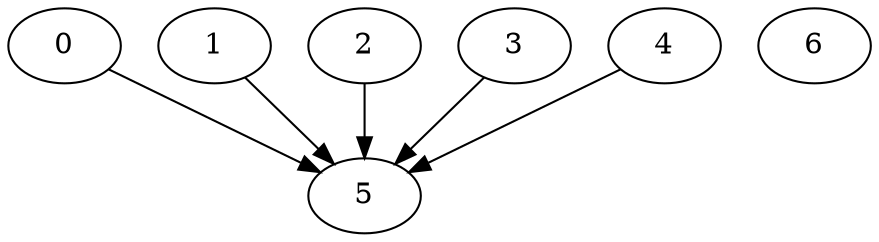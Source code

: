digraph "OutTree-Balanced-MaxBf-3_Nodes_13_CCR_2.0_WeightType_Random" {
    0   [Weight=5];
	1   [Weight=6];
    2   [Weight=7];
    3   [Weight=8];
    4   [Weight=9];
    5   [Weight=20];
    6   [Weight=123];
    0 -> 5  [Weight=7];
    1 -> 5  [Weight=8];
    2 -> 5  [Weight=9];
    3 -> 5  [Weight=10];
    4 -> 5  [Weight=11];
}